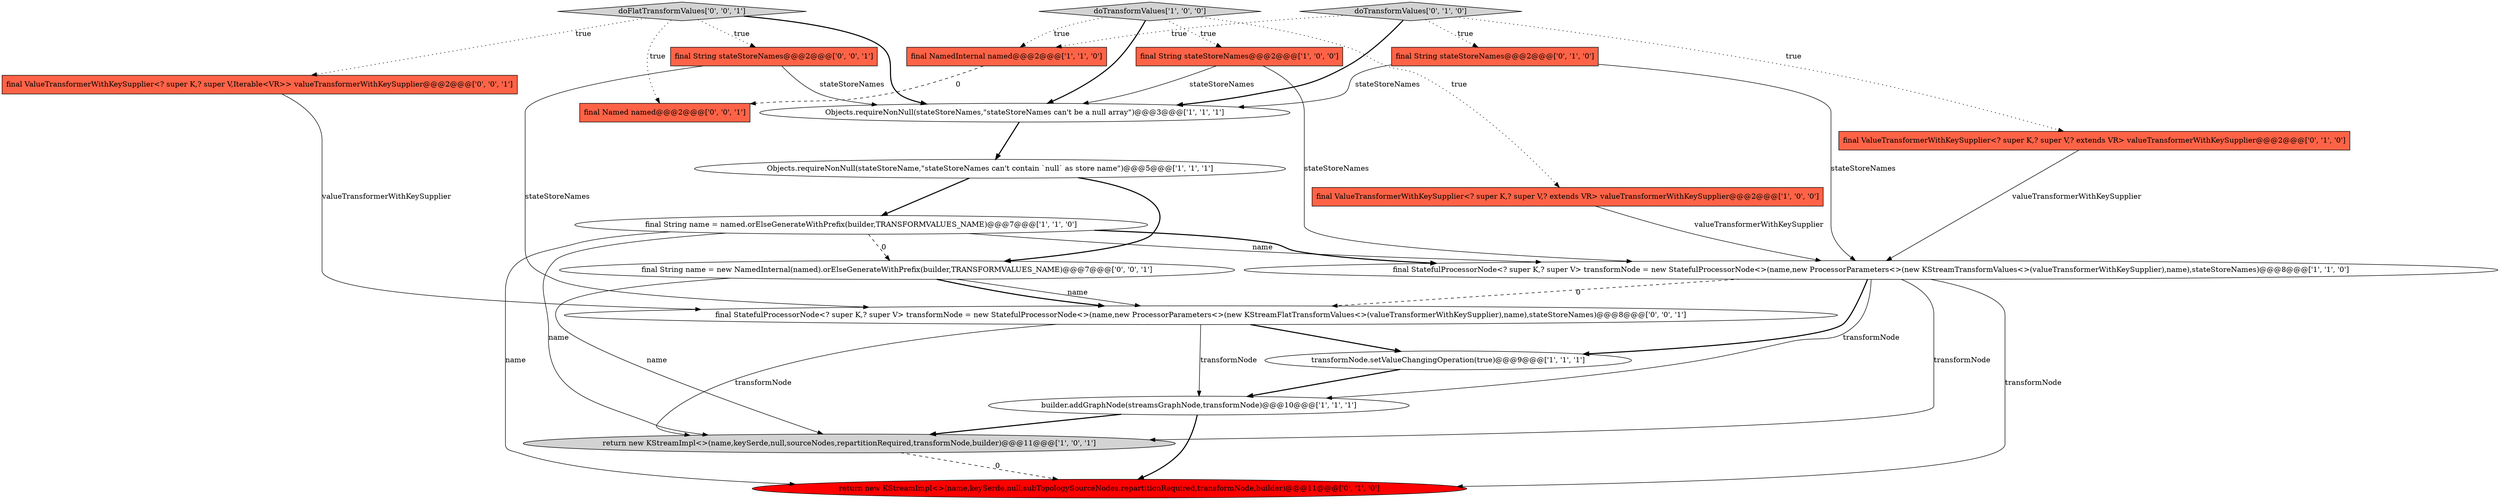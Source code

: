 digraph {
15 [style = filled, label = "final StatefulProcessorNode<? super K,? super V> transformNode = new StatefulProcessorNode<>(name,new ProcessorParameters<>(new KStreamFlatTransformValues<>(valueTransformerWithKeySupplier),name),stateStoreNames)@@@8@@@['0', '0', '1']", fillcolor = white, shape = ellipse image = "AAA0AAABBB3BBB"];
17 [style = filled, label = "final String stateStoreNames@@@2@@@['0', '0', '1']", fillcolor = tomato, shape = box image = "AAA0AAABBB3BBB"];
9 [style = filled, label = "final String name = named.orElseGenerateWithPrefix(builder,TRANSFORMVALUES_NAME)@@@7@@@['1', '1', '0']", fillcolor = white, shape = ellipse image = "AAA0AAABBB1BBB"];
6 [style = filled, label = "transformNode.setValueChangingOperation(true)@@@9@@@['1', '1', '1']", fillcolor = white, shape = ellipse image = "AAA0AAABBB1BBB"];
18 [style = filled, label = "doFlatTransformValues['0', '0', '1']", fillcolor = lightgray, shape = diamond image = "AAA0AAABBB3BBB"];
1 [style = filled, label = "return new KStreamImpl<>(name,keySerde,null,sourceNodes,repartitionRequired,transformNode,builder)@@@11@@@['1', '0', '1']", fillcolor = lightgray, shape = ellipse image = "AAA0AAABBB1BBB"];
10 [style = filled, label = "final StatefulProcessorNode<? super K,? super V> transformNode = new StatefulProcessorNode<>(name,new ProcessorParameters<>(new KStreamTransformValues<>(valueTransformerWithKeySupplier),name),stateStoreNames)@@@8@@@['1', '1', '0']", fillcolor = white, shape = ellipse image = "AAA0AAABBB1BBB"];
4 [style = filled, label = "final String stateStoreNames@@@2@@@['1', '0', '0']", fillcolor = tomato, shape = box image = "AAA0AAABBB1BBB"];
5 [style = filled, label = "Objects.requireNonNull(stateStoreName,\"stateStoreNames can't contain `null` as store name\")@@@5@@@['1', '1', '1']", fillcolor = white, shape = ellipse image = "AAA0AAABBB1BBB"];
3 [style = filled, label = "Objects.requireNonNull(stateStoreNames,\"stateStoreNames can't be a null array\")@@@3@@@['1', '1', '1']", fillcolor = white, shape = ellipse image = "AAA0AAABBB1BBB"];
20 [style = filled, label = "final String name = new NamedInternal(named).orElseGenerateWithPrefix(builder,TRANSFORMVALUES_NAME)@@@7@@@['0', '0', '1']", fillcolor = white, shape = ellipse image = "AAA0AAABBB3BBB"];
0 [style = filled, label = "final ValueTransformerWithKeySupplier<? super K,? super V,? extends VR> valueTransformerWithKeySupplier@@@2@@@['1', '0', '0']", fillcolor = tomato, shape = box image = "AAA0AAABBB1BBB"];
12 [style = filled, label = "doTransformValues['0', '1', '0']", fillcolor = lightgray, shape = diamond image = "AAA0AAABBB2BBB"];
13 [style = filled, label = "final String stateStoreNames@@@2@@@['0', '1', '0']", fillcolor = tomato, shape = box image = "AAA0AAABBB2BBB"];
16 [style = filled, label = "final ValueTransformerWithKeySupplier<? super K,? super V,Iterable<VR>> valueTransformerWithKeySupplier@@@2@@@['0', '0', '1']", fillcolor = tomato, shape = box image = "AAA0AAABBB3BBB"];
8 [style = filled, label = "final NamedInternal named@@@2@@@['1', '1', '0']", fillcolor = tomato, shape = box image = "AAA0AAABBB1BBB"];
2 [style = filled, label = "doTransformValues['1', '0', '0']", fillcolor = lightgray, shape = diamond image = "AAA0AAABBB1BBB"];
14 [style = filled, label = "return new KStreamImpl<>(name,keySerde,null,subTopologySourceNodes,repartitionRequired,transformNode,builder)@@@11@@@['0', '1', '0']", fillcolor = red, shape = ellipse image = "AAA1AAABBB2BBB"];
7 [style = filled, label = "builder.addGraphNode(streamsGraphNode,transformNode)@@@10@@@['1', '1', '1']", fillcolor = white, shape = ellipse image = "AAA0AAABBB1BBB"];
11 [style = filled, label = "final ValueTransformerWithKeySupplier<? super K,? super V,? extends VR> valueTransformerWithKeySupplier@@@2@@@['0', '1', '0']", fillcolor = tomato, shape = box image = "AAA0AAABBB2BBB"];
19 [style = filled, label = "final Named named@@@2@@@['0', '0', '1']", fillcolor = tomato, shape = box image = "AAA0AAABBB3BBB"];
16->15 [style = solid, label="valueTransformerWithKeySupplier"];
9->20 [style = dashed, label="0"];
8->19 [style = dashed, label="0"];
10->15 [style = dashed, label="0"];
18->3 [style = bold, label=""];
20->1 [style = solid, label="name"];
15->7 [style = solid, label="transformNode"];
10->1 [style = solid, label="transformNode"];
7->1 [style = bold, label=""];
2->0 [style = dotted, label="true"];
5->9 [style = bold, label=""];
5->20 [style = bold, label=""];
18->16 [style = dotted, label="true"];
1->14 [style = dashed, label="0"];
12->8 [style = dotted, label="true"];
13->10 [style = solid, label="stateStoreNames"];
9->10 [style = solid, label="name"];
2->3 [style = bold, label=""];
18->19 [style = dotted, label="true"];
10->7 [style = solid, label="transformNode"];
15->6 [style = bold, label=""];
20->15 [style = solid, label="name"];
4->3 [style = solid, label="stateStoreNames"];
9->10 [style = bold, label=""];
10->6 [style = bold, label=""];
4->10 [style = solid, label="stateStoreNames"];
7->14 [style = bold, label=""];
12->11 [style = dotted, label="true"];
0->10 [style = solid, label="valueTransformerWithKeySupplier"];
15->1 [style = solid, label="transformNode"];
3->5 [style = bold, label=""];
12->13 [style = dotted, label="true"];
10->14 [style = solid, label="transformNode"];
17->15 [style = solid, label="stateStoreNames"];
11->10 [style = solid, label="valueTransformerWithKeySupplier"];
17->3 [style = solid, label="stateStoreNames"];
9->14 [style = solid, label="name"];
2->4 [style = dotted, label="true"];
12->3 [style = bold, label=""];
18->17 [style = dotted, label="true"];
6->7 [style = bold, label=""];
9->1 [style = solid, label="name"];
20->15 [style = bold, label=""];
2->8 [style = dotted, label="true"];
13->3 [style = solid, label="stateStoreNames"];
}
